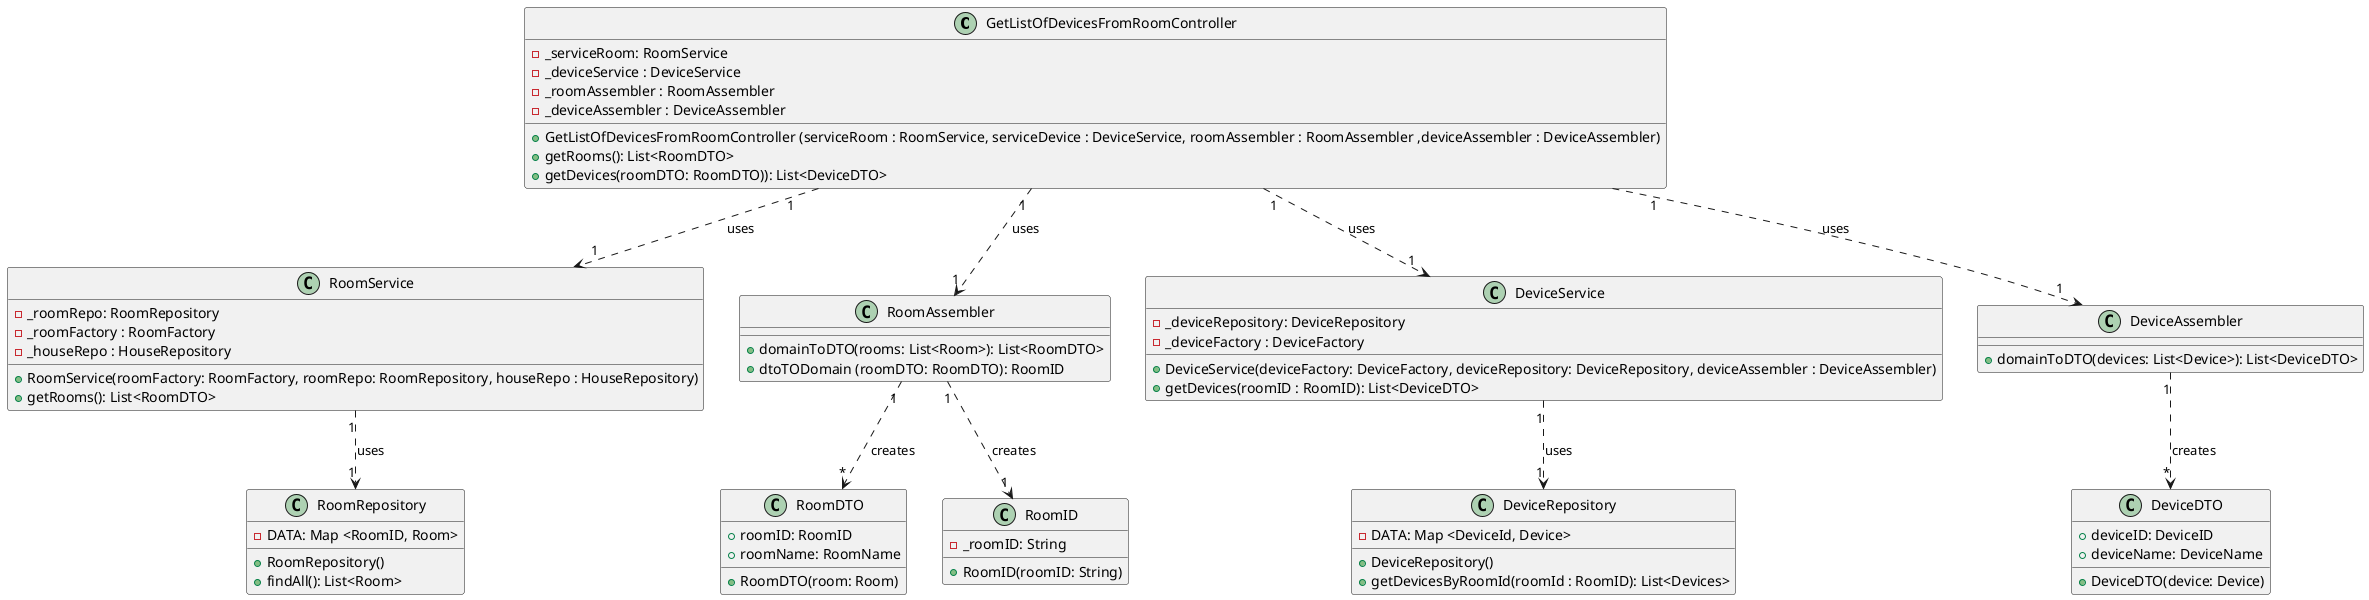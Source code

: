 @startuml
'https://plantuml.com/class-diagram

class GetListOfDevicesFromRoomController{
'Attributes'
- _serviceRoom: RoomService
- _deviceService : DeviceService
- _roomAssembler : RoomAssembler
- _deviceAssembler : DeviceAssembler
'Methods'
+GetListOfDevicesFromRoomController (serviceRoom : RoomService, serviceDevice : DeviceService, roomAssembler : RoomAssembler ,deviceAssembler : DeviceAssembler)
+getRooms(): List<RoomDTO>
+getDevices(roomDTO: RoomDTO)): List<DeviceDTO>
}

class RoomService{
'Attributes'
- _roomRepo: RoomRepository
-_roomFactory : RoomFactory
- _houseRepo : HouseRepository
'Methods'
+RoomService(roomFactory: RoomFactory, roomRepo: RoomRepository, houseRepo : HouseRepository)
+getRooms(): List<RoomDTO>
}


class RoomRepository{
'Attributes'
- DATA: Map <RoomID, Room>
'Methods'
+RoomRepository()
+findAll(): List<Room>
}

class RoomAssembler{
'Methods'
+domainToDTO(rooms: List<Room>): List<RoomDTO>
+dtoTODomain (roomDTO: RoomDTO): RoomID
}

class RoomDTO{
'Attributes'
+roomID: RoomID
+roomName: RoomName
'Methods'
+RoomDTO(room: Room)
}

class RoomID{
'Attributes'
- _roomID: String

'Methods'
+RoomID(roomID: String)
}

class DeviceService{
'Attributes'
- _deviceRepository: DeviceRepository
- _deviceFactory : DeviceFactory

'Methods'
+DeviceService(deviceFactory: DeviceFactory, deviceRepository: DeviceRepository, deviceAssembler : DeviceAssembler)
+getDevices(roomID : RoomID): List<DeviceDTO>
}

class DeviceRepository{
'Attributes'
- DATA: Map <DeviceId, Device>
'Methods'
+DeviceRepository()
+getDevicesByRoomId(roomId : RoomID): List<Devices>
}

class DeviceAssembler {
'Methods'
+domainToDTO(devices: List<Device>): List<DeviceDTO>
}

class DeviceDTO{
'Attributes'
+deviceID: DeviceID
+deviceName: DeviceName
'Methods'
+DeviceDTO(device: Device)
}



GetListOfDevicesFromRoomController "1" ..> "1" RoomService: uses
RoomService "1" ..> "1" RoomRepository: uses
GetListOfDevicesFromRoomController "1" ..> "1" RoomAssembler: uses
RoomAssembler "1" ..> "*" RoomDTO: creates

GetListOfDevicesFromRoomController "1" ..> "1" DeviceService: uses
DeviceService "1" ..> "1" DeviceRepository: uses
GetListOfDevicesFromRoomController "1" ..> "1" DeviceAssembler: uses
DeviceAssembler "1" ..> "*" DeviceDTO: creates

RoomAssembler "1" ..> "1" RoomID: creates
@enduml